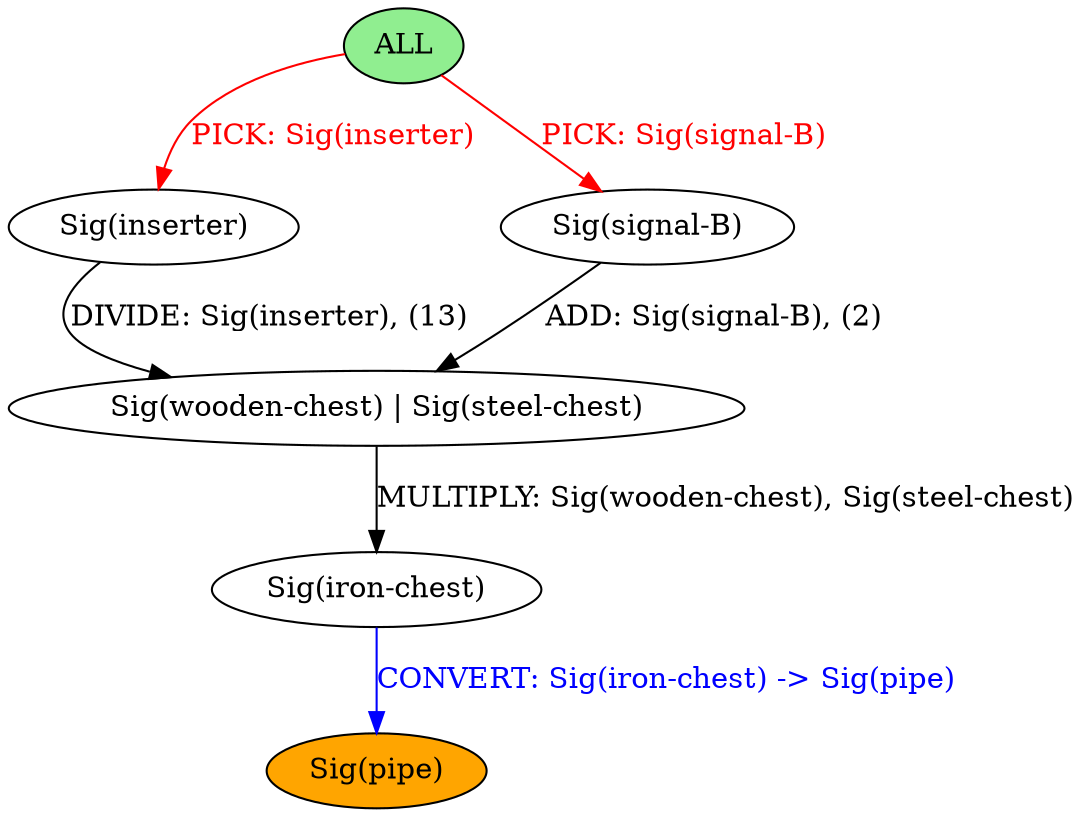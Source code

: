 strict digraph {
	nodesep=1
	0	[style=filled fillcolor=lightgreen label="ALL"]
	3	[style=filled fillcolor=white label="Sig(inserter)"]
	13	[style=filled fillcolor=orange label="Sig(pipe)"]
	12	[style=filled fillcolor=white label="Sig(iron-chest)"]
	8	[style=filled fillcolor=white label="Sig(signal-B)"]
	11	[style=filled fillcolor=white label="Sig(wooden-chest) | Sig(steel-chest)"]
	0 -> 3	[label="PICK: Sig(inserter)" color=red fontcolor=red]
	0 -> 8	[label="PICK: Sig(signal-B)" color=red fontcolor=red]
	3 -> 11	[label="DIVIDE: Sig(inserter), (13)" color=black fontcolor=black]
	12 -> 13	[label="CONVERT: Sig(iron-chest) -> Sig(pipe)" color=blue fontcolor=blue]
	8 -> 11	[label="ADD: Sig(signal-B), (2)" color=black fontcolor=black]
	11 -> 12	[label="MULTIPLY: Sig(wooden-chest), Sig(steel-chest)" color=black fontcolor=black]
}

